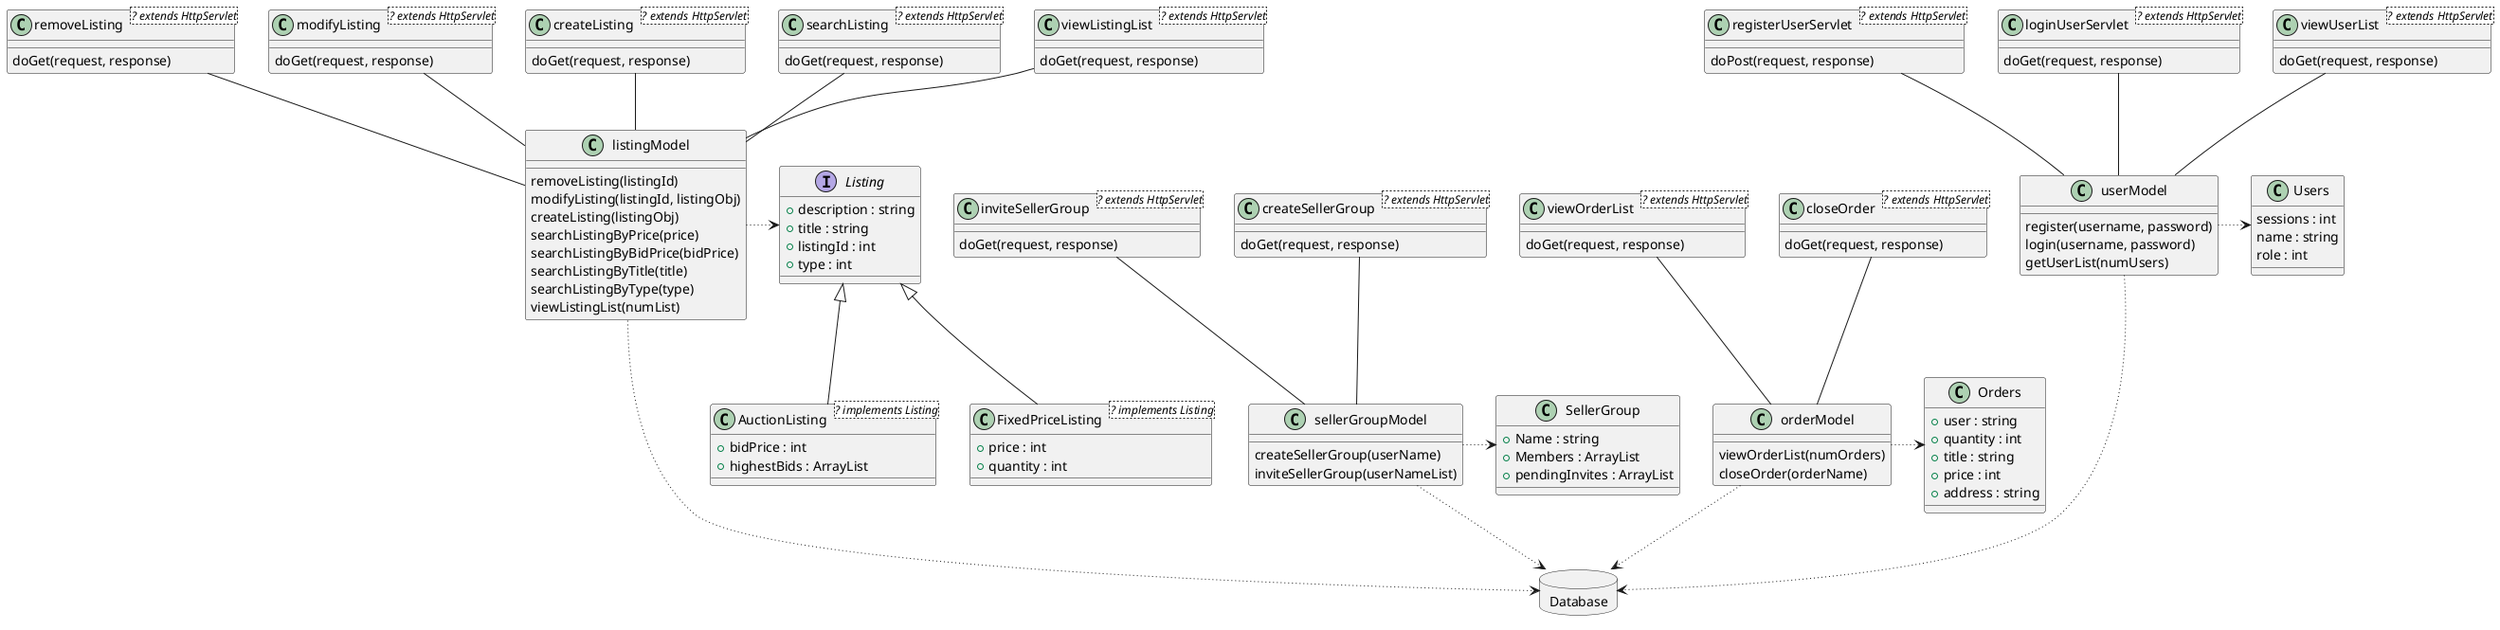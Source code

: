 @startuml
class registerUserServlet<? extends HttpServlet> {
    {method} doPost(request, response)
}

class loginUserServlet<? extends HttpServlet> {
    {method} doGet(request, response)
}

class removeListing<? extends HttpServlet> {
    {method} doGet(request, response)
}

class modifyListing<? extends HttpServlet> {
    {method} doGet(request, response)
}

class createListing<? extends HttpServlet> {
    {method} doGet(request, response)
}

class searchListing<? extends HttpServlet> {
    {method} doGet(request, response)
}

class inviteSellerGroup<? extends HttpServlet> {
    {method} doGet(request, response)
}

class createSellerGroup<? extends HttpServlet> {
    {method} doGet(request, response)
}

class viewUserList<? extends HttpServlet> {
    {method} doGet(request, response)
}

class viewListingList<? extends HttpServlet> {
    {method} doGet(request, response)
}

class viewOrderList<? extends HttpServlet> {
    {method} doGet(request, response)
}

class closeOrder<? extends HttpServlet> {
    {method} doGet(request, response)
}

class userModel {
    {method} register(username, password)
    {method} login(username, password)
    {method} getUserList(numUsers)
}

class listingModel {
    {method} removeListing(listingId)
    {method} modifyListing(listingId, listingObj)
    {method} createListing(listingObj)
    {method} searchListingByPrice(price)
    {method} searchListingByBidPrice(bidPrice)
    {method} searchListingByTitle(title)
    {method} searchListingByType(type)
    {method} viewListingList(numList)
}

class orderModel {
    {method} viewOrderList(numOrders)
    {method} closeOrder(orderName)
}

class sellerGroupModel {
    {method} createSellerGroup(userName)
    {method} inviteSellerGroup(userNameList)
}

class Orders {
    {field} + user : string
    {field} + quantity : int
    {field} + title : string
    {field} + price : int
    {field} + address : string
}

class SellerGroup {
    {field} + Name : string
    {field} + Members : ArrayList
    {field} + pendingInvites : ArrayList
}

interface Listing {
    {field} + description : string
    {field} + title : string
    {field} + listingId : int
    {field} + type : int
}

class AuctionListing<? implements Listing>  {
    {field} + bidPrice : int
    {field} + highestBids : ArrayList
}

class FixedPriceListing<? implements Listing> {
    {field} + price : int
    {field} + quantity : int
}

class Users {
    {field} sessions : int
    {field} name : string
    {field} role : int
}

package Database <<Database>> {
}

Listing <|-- AuctionListing
Listing <|-- FixedPriceListing

registerUserServlet -- userModel
loginUserServlet -- userModel
viewUserList -- userModel
userModel -[dotted]> Users
userModel -[dotted]--> Database

removeListing -- listingModel
modifyListing -- listingModel
createListing -- listingModel
searchListing -- listingModel
viewListingList -- listingModel
listingModel -[dotted]> Listing
listingModel -[dotted]--> Database

inviteSellerGroup -- sellerGroupModel
createSellerGroup -- sellerGroupModel
sellerGroupModel -[dotted]> SellerGroup
sellerGroupModel -[dotted]-> Database

viewOrderList -- orderModel
closeOrder -- orderModel
orderModel -[dotted]> Orders
orderModel -[dotted]-> Database
@enduml
